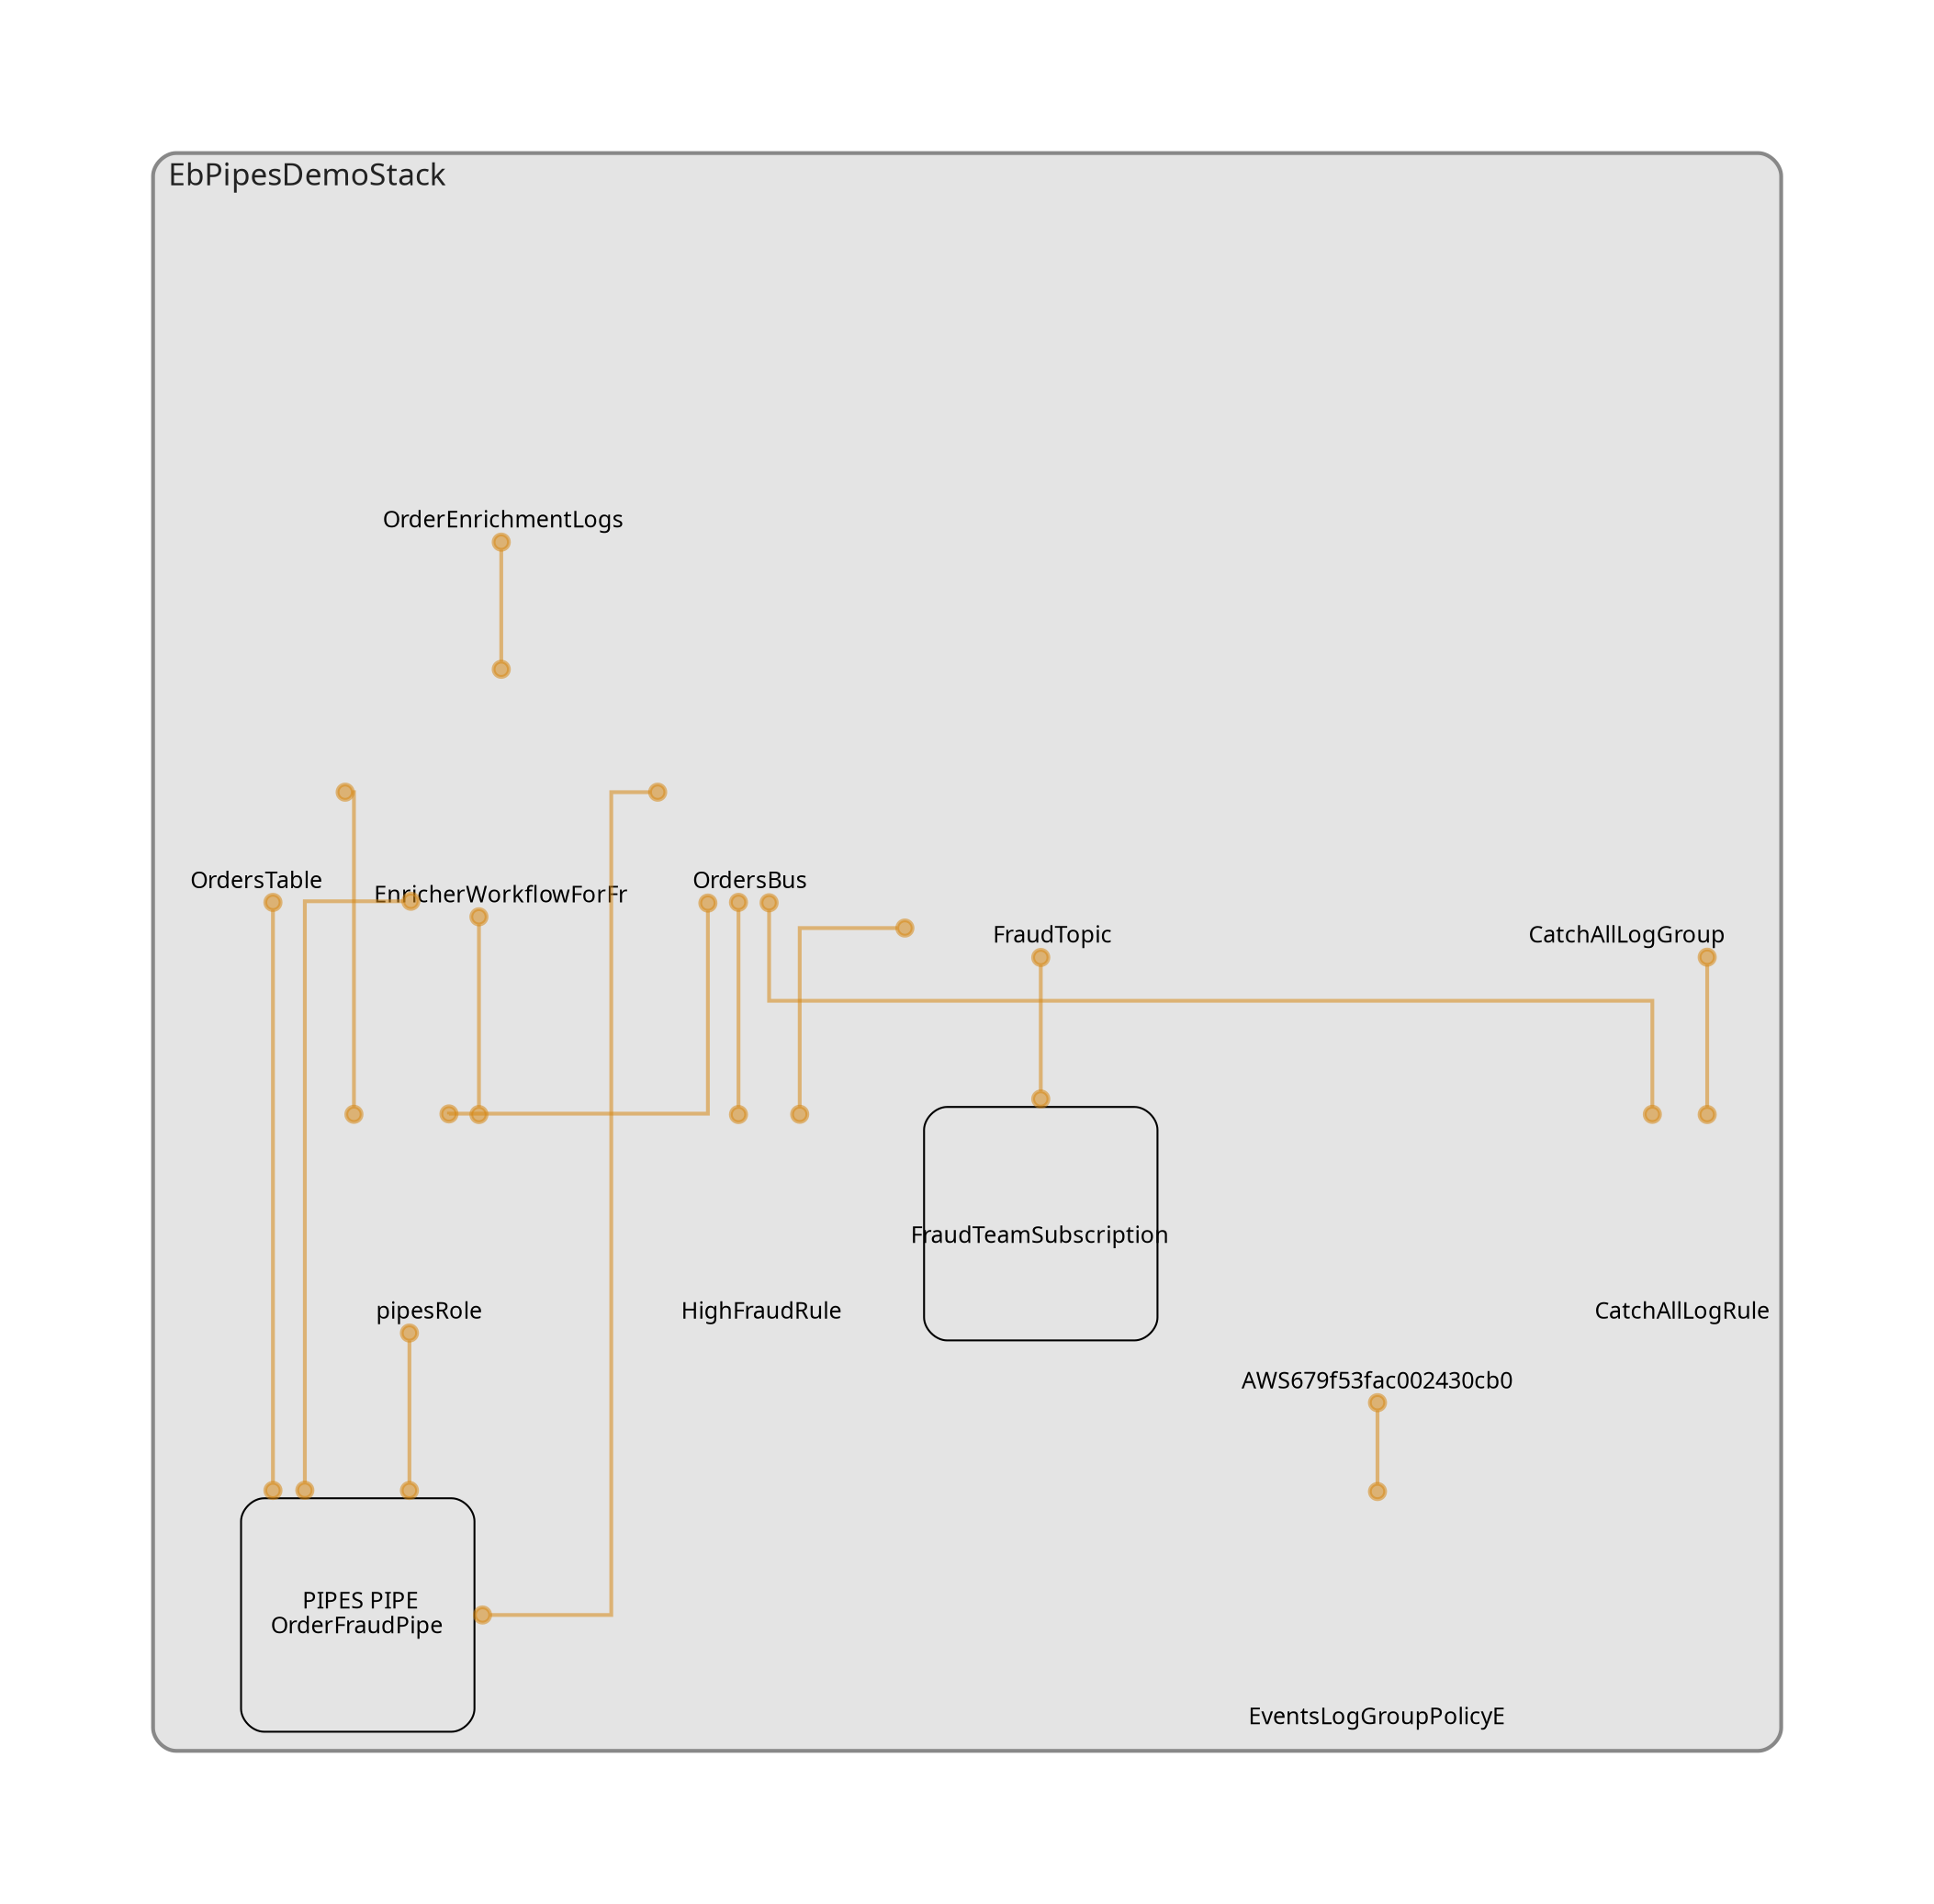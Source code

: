 digraph "Diagram" {
  splines = "ortho";
  pad = "1.0";
  nodesep = "0.60";
  ranksep = "0.75";
  fontname = "Sans-Serif";
  fontsize = "15";
  dpi = "200";
  rankdir = "BT";
  compound = "true";
  fontcolor = "#222222";
  edge [
    color = "#D5871488",
    penwidth = 2,
    arrowhead = "dot",
    arrowtail = "dot",
  ];
  node [
    shape = "box",
    style = "rounded",
    fixedsize = true,
    width = 1.7,
    height = 1.7,
    labelloc = "c",
    imagescale = true,
    fontname = "Sans-Serif",
    fontsize = 8,
    margin = 8,
  ];
  subgraph "EbPipesDemoStack" {
    subgraph "cluster-SubGraph.EbPipesDemoStack" {
      graph [
        label = "EbPipesDemoStack",
        labelloc = "b",
        labeljust = "l",
        margin = "10",
        fontsize = "16",
        penwidth = "2",
        pencolor = "#888888",
        style = "filled,rounded",
        fillcolor = "#e4e4e4",
      ];
      "EbPipesDemoStack/OrdersTable" [
        label = " OrdersTable",
        fontsize = 12,
        image = "/Users/benmoses/Documents/code/eb-pipes-demo/node_modules/cdk-dia/icons/aws/Service/Arch_Database/64/Arch_Amazon-DynamoDB_64@5x.png",
        imagescale = "true",
        imagepos = "tc",
        penwidth = "0",
        shape = "node",
        fixedsize = "true",
        labelloc = "b",
        width = 1.2,
        height = 1.466,
      ];
      "EbPipesDemoStack/OrdersBus" [
        label = " OrdersBus",
        fontsize = 12,
        image = "/Users/benmoses/Documents/code/eb-pipes-demo/node_modules/cdk-dia/icons/aws/Service/Arch_App-Integration/Arch_64/Arch_Amazon-EventBridge_64@5x.png",
        imagescale = "true",
        imagepos = "tc",
        penwidth = "0",
        shape = "node",
        fixedsize = "true",
        labelloc = "b",
        width = 1.2,
        height = 1.466,
      ];
      "EbPipesDemoStack/CatchAllLogGroup" [
        label = " CatchAllLogGroup",
        fontsize = 12,
        image = "/Users/benmoses/Documents/code/eb-pipes-demo/node_modules/cdk-dia/icons/aws/Resource/Res_Management-Governance/Res_48_Dark/Res_Amazon-Cloudwatch_Logs_48_Dark_gen.png",
        imagescale = "true",
        imagepos = "tc",
        penwidth = "0",
        shape = "node",
        fixedsize = "true",
        labelloc = "b",
        width = 2,
        height = 2.266,
      ];
      "EbPipesDemoStack/CatchAllLogRule" [
        label = " CatchAllLogRule",
        fontsize = 12,
        image = "/Users/benmoses/Documents/code/eb-pipes-demo/node_modules/cdk-dia/icons/aws/Service/Arch_App-Integration/Arch_64/Arch_Amazon-EventBridge_64@5x.png",
        imagescale = "true",
        imagepos = "tc",
        penwidth = "0",
        shape = "node",
        fixedsize = "true",
        labelloc = "b",
        width = 1.2,
        height = 1.466,
      ];
      "EbPipesDemoStack/EventsLogGroupPolicyEbPipesDemoStackCatchAllLogRuleE4DFB15F" [
        label = "\nEventsLogGroupPolicyE",
        fontsize = 12,
        image = "/Users/benmoses/Documents/code/eb-pipes-demo/node_modules/cdk-dia/icons/aws/Service/Arch_Management-Governance/64/Arch_AWS-CloudFormation_64@5x.png",
        imagescale = "true",
        imagepos = "tc",
        penwidth = "0",
        shape = "node",
        fixedsize = "true",
        labelloc = "b",
        width = 1.2,
        height = 1.682,
      ];
      "EbPipesDemoStack/AWS679f53fac002430cb0da5b7982bd2287" [
        label = "\nAWS679f53fac002430cb0",
        fontsize = 12,
        image = "/Users/benmoses/Documents/code/eb-pipes-demo/node_modules/cdk-dia/icons/aws/Service/Arch_Compute/64/Arch_AWS-Lambda_64@5x.png",
        imagescale = "true",
        imagepos = "tc",
        penwidth = "0",
        shape = "node",
        fixedsize = "true",
        labelloc = "b",
        width = 2,
        height = 2.4819999999999998,
      ];
      "EbPipesDemoStack/FraudTopic" [
        label = " FraudTopic",
        fontsize = 12,
        image = "/Users/benmoses/Documents/code/eb-pipes-demo/node_modules/cdk-dia/icons/aws/Service/Arch_App-Integration/Arch_64/Arch_AWS-Simple-Notification-Service_64@5x.png",
        imagescale = "true",
        imagepos = "tc",
        penwidth = "0",
        shape = "node",
        fixedsize = "true",
        labelloc = "b",
        width = 2,
        height = 2.266,
      ];
      "EbPipesDemoStack/FraudTeamSubscription" [
        label = "\nFraudTeamSubscription",
        fontsize = 12,
      ];
      "EbPipesDemoStack/HighFraudRule" [
        label = " HighFraudRule",
        fontsize = 12,
        image = "/Users/benmoses/Documents/code/eb-pipes-demo/node_modules/cdk-dia/icons/aws/Service/Arch_App-Integration/Arch_64/Arch_Amazon-EventBridge_64@5x.png",
        imagescale = "true",
        imagepos = "tc",
        penwidth = "0",
        shape = "node",
        fixedsize = "true",
        labelloc = "b",
        width = 1.2,
        height = 1.466,
      ];
      "EbPipesDemoStack/OrderEnrichmentLogs" [
        label = " OrderEnrichmentLogs",
        fontsize = 12,
        image = "/Users/benmoses/Documents/code/eb-pipes-demo/node_modules/cdk-dia/icons/aws/Resource/Res_Management-Governance/Res_48_Dark/Res_Amazon-Cloudwatch_Logs_48_Dark_gen.png",
        imagescale = "true",
        imagepos = "tc",
        penwidth = "0",
        shape = "node",
        fixedsize = "true",
        labelloc = "b",
        width = 2,
        height = 2.266,
      ];
      "EbPipesDemoStack/EnricherWorkflowForFraud" [
        label = "\nEnricherWorkflowForFr",
        fontsize = 12,
        image = "/Users/benmoses/Documents/code/eb-pipes-demo/node_modules/cdk-dia/icons/aws/Service/Arch_App-Integration/Arch_64/Arch_AWS-Step-Functions_64@5x.png",
        imagescale = "true",
        imagepos = "tc",
        penwidth = "0",
        shape = "node",
        fixedsize = "true",
        labelloc = "b",
        width = 1.2,
        height = 1.682,
      ];
      "EbPipesDemoStack/pipesRole" [
        label = " pipesRole",
        fontsize = 12,
        image = "/Users/benmoses/Documents/code/eb-pipes-demo/node_modules/cdk-dia/icons/aws/Service/Arch_Security-Identity-Compliance/64/Arch_AWS-Identity-and-Access-Management_64@5x.png",
        imagescale = "true",
        imagepos = "tc",
        penwidth = "0",
        shape = "node",
        fixedsize = "true",
        labelloc = "b",
        width = 1.2,
        height = 1.466,
      ];
      "EbPipesDemoStack/OrderFraudPipe" [
        label = " PIPES PIPE\nOrderFraudPipe",
        fontsize = 12,
      ];
    }
  }
  "EbPipesDemoStack/CatchAllLogRule" -> "EbPipesDemoStack/OrdersBus" [
    dir = "both",
  ];
  "EbPipesDemoStack/CatchAllLogRule" -> "EbPipesDemoStack/CatchAllLogGroup" [
    dir = "both",
  ];
  "EbPipesDemoStack/EventsLogGroupPolicyEbPipesDemoStackCatchAllLogRuleE4DFB15F" -> "EbPipesDemoStack/AWS679f53fac002430cb0da5b7982bd2287" [
    dir = "both",
  ];
  "EbPipesDemoStack/FraudTeamSubscription" -> "EbPipesDemoStack/FraudTopic" [
    dir = "both",
  ];
  "EbPipesDemoStack/HighFraudRule" -> "EbPipesDemoStack/OrdersBus" [
    dir = "both",
  ];
  "EbPipesDemoStack/HighFraudRule" -> "EbPipesDemoStack/FraudTopic" [
    dir = "both",
  ];
  "EbPipesDemoStack/EnricherWorkflowForFraud" -> "EbPipesDemoStack/OrderEnrichmentLogs" [
    dir = "both",
  ];
  "EbPipesDemoStack/pipesRole" -> "EbPipesDemoStack/OrdersTable" [
    dir = "both",
  ];
  "EbPipesDemoStack/pipesRole" -> "EbPipesDemoStack/OrdersBus" [
    dir = "both",
  ];
  "EbPipesDemoStack/pipesRole" -> "EbPipesDemoStack/EnricherWorkflowForFraud" [
    dir = "both",
  ];
  "EbPipesDemoStack/OrderFraudPipe" -> "EbPipesDemoStack/OrdersTable" [
    dir = "both",
  ];
  "EbPipesDemoStack/OrderFraudPipe" -> "EbPipesDemoStack/OrdersBus" [
    dir = "both",
  ];
  "EbPipesDemoStack/OrderFraudPipe" -> "EbPipesDemoStack/EnricherWorkflowForFraud" [
    dir = "both",
  ];
  "EbPipesDemoStack/OrderFraudPipe" -> "EbPipesDemoStack/pipesRole" [
    dir = "both",
  ];
}